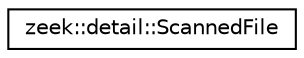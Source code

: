 digraph "Graphical Class Hierarchy"
{
 // LATEX_PDF_SIZE
  edge [fontname="Helvetica",fontsize="10",labelfontname="Helvetica",labelfontsize="10"];
  node [fontname="Helvetica",fontsize="10",shape=record];
  rankdir="LR";
  Node0 [label="zeek::detail::ScannedFile",height=0.2,width=0.4,color="black", fillcolor="white", style="filled",URL="$d1/d47/classzeek_1_1detail_1_1ScannedFile.html",tooltip=" "];
}

